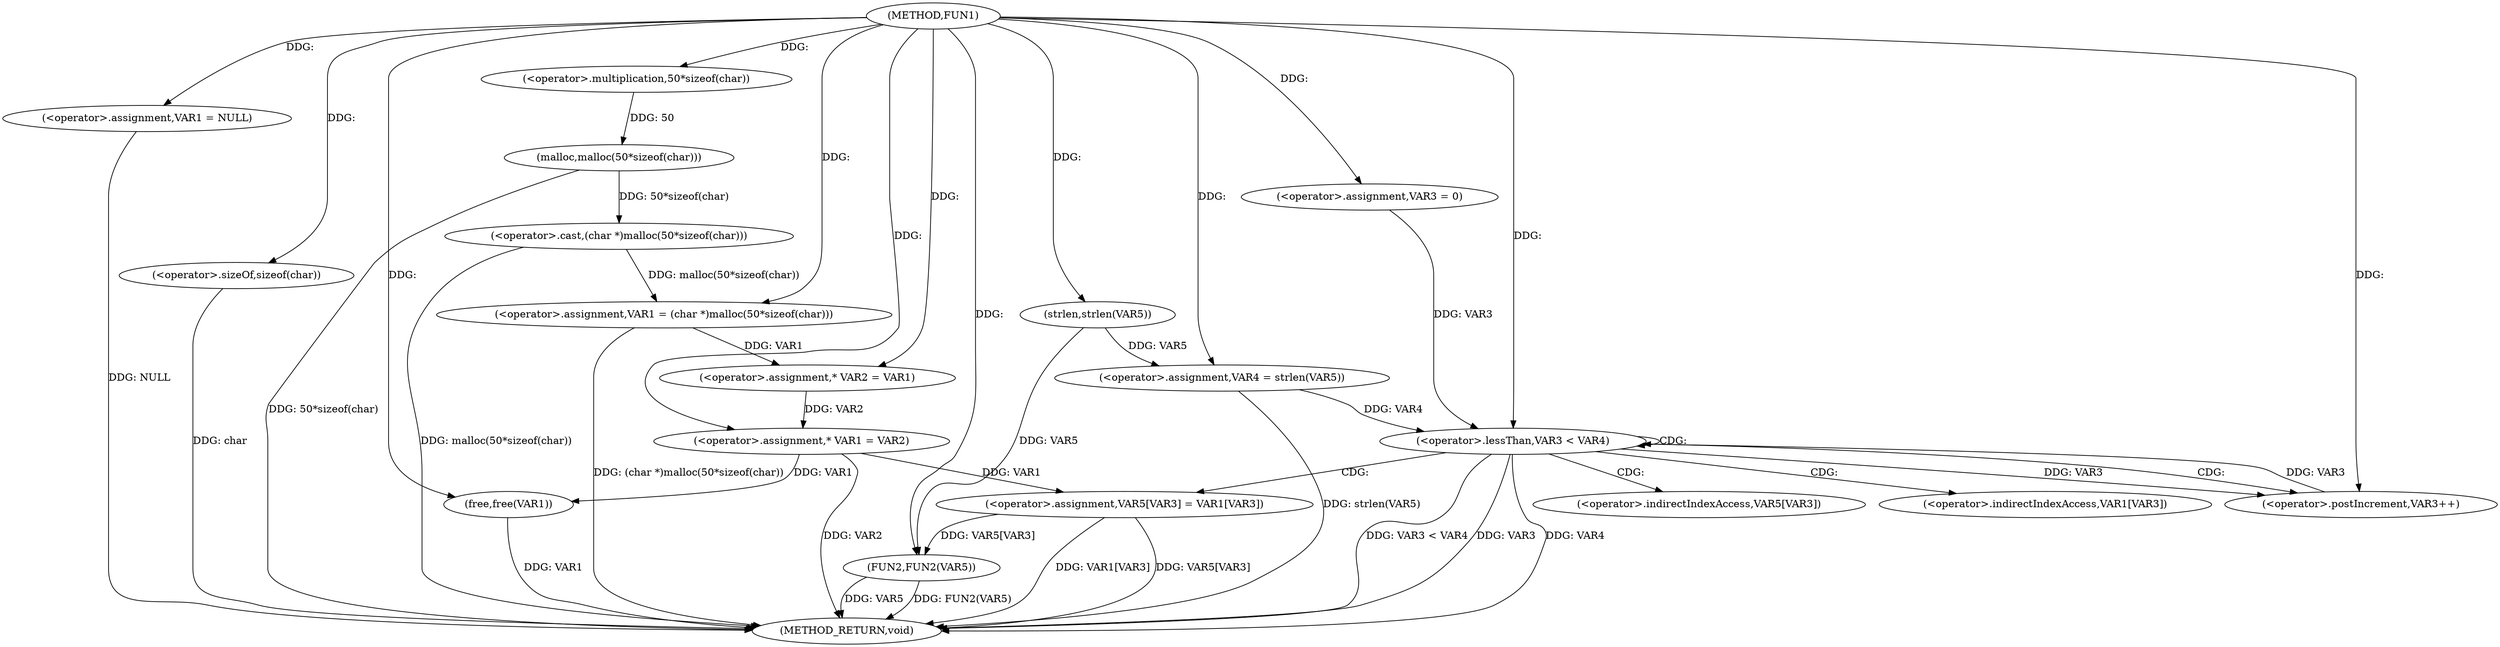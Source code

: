 digraph FUN1 {  
"1000100" [label = "(METHOD,FUN1)" ]
"1000153" [label = "(METHOD_RETURN,void)" ]
"1000103" [label = "(<operator>.assignment,VAR1 = NULL)" ]
"1000106" [label = "(<operator>.assignment,VAR1 = (char *)malloc(50*sizeof(char)))" ]
"1000108" [label = "(<operator>.cast,(char *)malloc(50*sizeof(char)))" ]
"1000110" [label = "(malloc,malloc(50*sizeof(char)))" ]
"1000111" [label = "(<operator>.multiplication,50*sizeof(char))" ]
"1000113" [label = "(<operator>.sizeOf,sizeof(char))" ]
"1000117" [label = "(<operator>.assignment,* VAR2 = VAR1)" ]
"1000121" [label = "(<operator>.assignment,* VAR1 = VAR2)" ]
"1000128" [label = "(<operator>.assignment,VAR4 = strlen(VAR5))" ]
"1000130" [label = "(strlen,strlen(VAR5))" ]
"1000133" [label = "(<operator>.assignment,VAR3 = 0)" ]
"1000136" [label = "(<operator>.lessThan,VAR3 < VAR4)" ]
"1000139" [label = "(<operator>.postIncrement,VAR3++)" ]
"1000142" [label = "(<operator>.assignment,VAR5[VAR3] = VAR1[VAR3])" ]
"1000149" [label = "(FUN2,FUN2(VAR5))" ]
"1000151" [label = "(free,free(VAR1))" ]
"1000143" [label = "(<operator>.indirectIndexAccess,VAR5[VAR3])" ]
"1000146" [label = "(<operator>.indirectIndexAccess,VAR1[VAR3])" ]
  "1000128" -> "1000153"  [ label = "DDG: strlen(VAR5)"] 
  "1000106" -> "1000153"  [ label = "DDG: (char *)malloc(50*sizeof(char))"] 
  "1000103" -> "1000153"  [ label = "DDG: NULL"] 
  "1000113" -> "1000153"  [ label = "DDG: char"] 
  "1000151" -> "1000153"  [ label = "DDG: VAR1"] 
  "1000149" -> "1000153"  [ label = "DDG: FUN2(VAR5)"] 
  "1000149" -> "1000153"  [ label = "DDG: VAR5"] 
  "1000142" -> "1000153"  [ label = "DDG: VAR1[VAR3]"] 
  "1000110" -> "1000153"  [ label = "DDG: 50*sizeof(char)"] 
  "1000121" -> "1000153"  [ label = "DDG: VAR2"] 
  "1000108" -> "1000153"  [ label = "DDG: malloc(50*sizeof(char))"] 
  "1000142" -> "1000153"  [ label = "DDG: VAR5[VAR3]"] 
  "1000136" -> "1000153"  [ label = "DDG: VAR3 < VAR4"] 
  "1000136" -> "1000153"  [ label = "DDG: VAR4"] 
  "1000136" -> "1000153"  [ label = "DDG: VAR3"] 
  "1000100" -> "1000103"  [ label = "DDG: "] 
  "1000108" -> "1000106"  [ label = "DDG: malloc(50*sizeof(char))"] 
  "1000100" -> "1000106"  [ label = "DDG: "] 
  "1000110" -> "1000108"  [ label = "DDG: 50*sizeof(char)"] 
  "1000111" -> "1000110"  [ label = "DDG: 50"] 
  "1000100" -> "1000111"  [ label = "DDG: "] 
  "1000100" -> "1000113"  [ label = "DDG: "] 
  "1000106" -> "1000117"  [ label = "DDG: VAR1"] 
  "1000100" -> "1000117"  [ label = "DDG: "] 
  "1000117" -> "1000121"  [ label = "DDG: VAR2"] 
  "1000100" -> "1000121"  [ label = "DDG: "] 
  "1000130" -> "1000128"  [ label = "DDG: VAR5"] 
  "1000100" -> "1000128"  [ label = "DDG: "] 
  "1000100" -> "1000130"  [ label = "DDG: "] 
  "1000100" -> "1000133"  [ label = "DDG: "] 
  "1000139" -> "1000136"  [ label = "DDG: VAR3"] 
  "1000133" -> "1000136"  [ label = "DDG: VAR3"] 
  "1000100" -> "1000136"  [ label = "DDG: "] 
  "1000128" -> "1000136"  [ label = "DDG: VAR4"] 
  "1000136" -> "1000139"  [ label = "DDG: VAR3"] 
  "1000100" -> "1000139"  [ label = "DDG: "] 
  "1000121" -> "1000142"  [ label = "DDG: VAR1"] 
  "1000142" -> "1000149"  [ label = "DDG: VAR5[VAR3]"] 
  "1000130" -> "1000149"  [ label = "DDG: VAR5"] 
  "1000100" -> "1000149"  [ label = "DDG: "] 
  "1000121" -> "1000151"  [ label = "DDG: VAR1"] 
  "1000100" -> "1000151"  [ label = "DDG: "] 
  "1000136" -> "1000142"  [ label = "CDG: "] 
  "1000136" -> "1000139"  [ label = "CDG: "] 
  "1000136" -> "1000146"  [ label = "CDG: "] 
  "1000136" -> "1000143"  [ label = "CDG: "] 
  "1000136" -> "1000136"  [ label = "CDG: "] 
}
